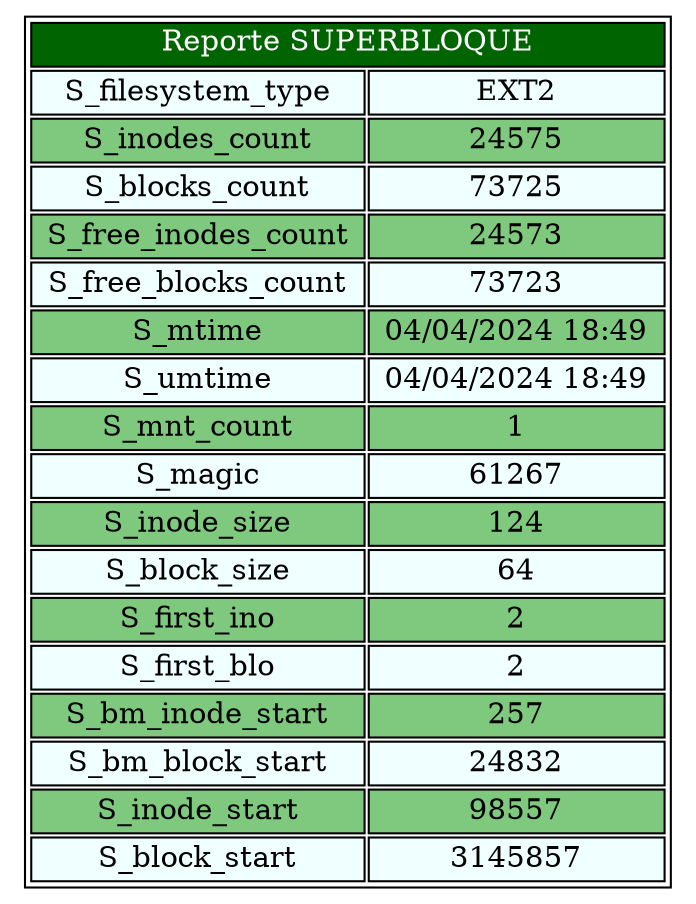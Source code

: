 digraph { 
node [ shape=none ] 
TablaReportNodo [ label = < <table border="1"> 
 <tr>
  <td bgcolor='darkgreen' COLSPAN="2"> <font color='white'> Reporte SUPERBLOQUE </font> </td> 
 </tr> 
 <tr>
  <td bgcolor='Azure'> S_filesystem_type </td> 
  <td bgcolor='Azure'> EXT2 </td> 
 </tr> 
 <tr>
  <td bgcolor='#7FC97F'> S_inodes_count </td> 
  <td bgcolor='#7FC97F'> 24575 </td> 
 </tr> 
 <tr>
  <td bgcolor='Azure'> S_blocks_count </td> 
  <td bgcolor='Azure'> 73725 </td> 
 </tr> 
 <tr>
  <td bgcolor='#7FC97F'> S_free_inodes_count </td> 
  <td bgcolor='#7FC97F'> 24573 </td> 
 </tr> 
 <tr>
  <td bgcolor='Azure'> S_free_blocks_count </td> 
  <td bgcolor='Azure'> 73723 </td> 
 </tr> 
 <tr>
  <td bgcolor='#7FC97F'> S_mtime </td> 
  <td bgcolor='#7FC97F'> 04/04/2024 18:49 </td> 
 </tr> 
 <tr>
  <td bgcolor='Azure'> S_umtime </td> 
  <td bgcolor='Azure'> 04/04/2024 18:49 </td> 
 </tr> 
 <tr>
  <td bgcolor='#7FC97F'> S_mnt_count </td> 
  <td bgcolor='#7FC97F'> 1 </td> 
 </tr> 
 <tr>
  <td bgcolor='Azure'> S_magic </td> 
  <td bgcolor='Azure'> 61267 </td> 
 </tr> 
 <tr>
  <td bgcolor='#7FC97F'> S_inode_size </td> 
  <td bgcolor='#7FC97F'> 124 </td> 
 </tr> 
 <tr>
  <td bgcolor='Azure'> S_block_size </td> 
  <td bgcolor='Azure'> 64 </td> 
 </tr> 
 <tr>
  <td bgcolor='#7FC97F'> S_first_ino </td> 
  <td bgcolor='#7FC97F'> 2 </td> 
 </tr> 
 <tr>
  <td bgcolor='Azure'> S_first_blo </td> 
  <td bgcolor='Azure'> 2 </td> 
 </tr> 
 <tr>
  <td bgcolor='#7FC97F'> S_bm_inode_start </td> 
  <td bgcolor='#7FC97F'> 257 </td> 
 </tr> 
 <tr>
  <td bgcolor='Azure'> S_bm_block_start </td> 
  <td bgcolor='Azure'> 24832 </td> 
 </tr> 
 <tr>
  <td bgcolor='#7FC97F'> S_inode_start </td> 
  <td bgcolor='#7FC97F'> 98557 </td> 
 </tr> 
 <tr>
  <td bgcolor='Azure'> S_block_start </td> 
  <td bgcolor='Azure'> 3145857 </td> 
 </tr> 
</table> > ]
}